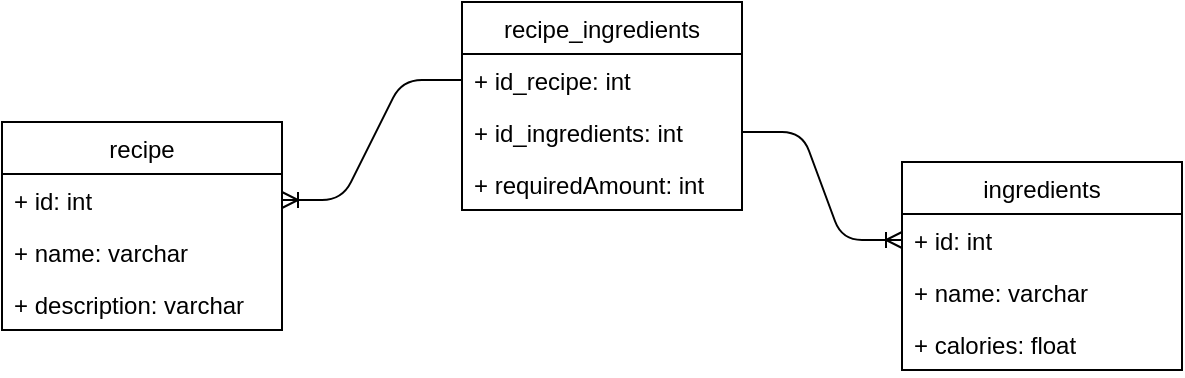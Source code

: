 <mxfile version="14.8.3" type="github">
  <diagram id="3Id29FnmtK9yHKQGpf35" name="Page-1">
    <mxGraphModel dx="931" dy="547" grid="1" gridSize="10" guides="1" tooltips="1" connect="1" arrows="1" fold="1" page="1" pageScale="1" pageWidth="827" pageHeight="1169" math="0" shadow="0">
      <root>
        <mxCell id="0" />
        <mxCell id="1" parent="0" />
        <mxCell id="1V_xxpfhJ0ZoRhkQnonP-43" value="recipe" style="swimlane;fontStyle=0;childLayout=stackLayout;horizontal=1;startSize=26;fillColor=none;horizontalStack=0;resizeParent=1;resizeParentMax=0;resizeLast=0;collapsible=1;marginBottom=0;" parent="1" vertex="1">
          <mxGeometry x="120" y="190" width="140" height="104" as="geometry" />
        </mxCell>
        <mxCell id="1V_xxpfhJ0ZoRhkQnonP-44" value="+ id: int" style="text;strokeColor=none;fillColor=none;align=left;verticalAlign=top;spacingLeft=4;spacingRight=4;overflow=hidden;rotatable=0;points=[[0,0.5],[1,0.5]];portConstraint=eastwest;" parent="1V_xxpfhJ0ZoRhkQnonP-43" vertex="1">
          <mxGeometry y="26" width="140" height="26" as="geometry" />
        </mxCell>
        <mxCell id="bCeWU-i-zlRj8WvyiCGV-1" value="+ name: varchar" style="text;strokeColor=none;fillColor=none;align=left;verticalAlign=top;spacingLeft=4;spacingRight=4;overflow=hidden;rotatable=0;points=[[0,0.5],[1,0.5]];portConstraint=eastwest;" vertex="1" parent="1V_xxpfhJ0ZoRhkQnonP-43">
          <mxGeometry y="52" width="140" height="26" as="geometry" />
        </mxCell>
        <mxCell id="bCeWU-i-zlRj8WvyiCGV-2" value="+ description: varchar" style="text;strokeColor=none;fillColor=none;align=left;verticalAlign=top;spacingLeft=4;spacingRight=4;overflow=hidden;rotatable=0;points=[[0,0.5],[1,0.5]];portConstraint=eastwest;" vertex="1" parent="1V_xxpfhJ0ZoRhkQnonP-43">
          <mxGeometry y="78" width="140" height="26" as="geometry" />
        </mxCell>
        <mxCell id="1V_xxpfhJ0ZoRhkQnonP-47" value="ingredients" style="swimlane;fontStyle=0;childLayout=stackLayout;horizontal=1;startSize=26;fillColor=none;horizontalStack=0;resizeParent=1;resizeParentMax=0;resizeLast=0;collapsible=1;marginBottom=0;" parent="1" vertex="1">
          <mxGeometry x="570" y="210" width="140" height="104" as="geometry" />
        </mxCell>
        <mxCell id="1V_xxpfhJ0ZoRhkQnonP-48" value="+ id: int" style="text;strokeColor=none;fillColor=none;align=left;verticalAlign=top;spacingLeft=4;spacingRight=4;overflow=hidden;rotatable=0;points=[[0,0.5],[1,0.5]];portConstraint=eastwest;" parent="1V_xxpfhJ0ZoRhkQnonP-47" vertex="1">
          <mxGeometry y="26" width="140" height="26" as="geometry" />
        </mxCell>
        <mxCell id="1V_xxpfhJ0ZoRhkQnonP-60" value="+ name: varchar" style="text;strokeColor=none;fillColor=none;align=left;verticalAlign=top;spacingLeft=4;spacingRight=4;overflow=hidden;rotatable=0;points=[[0,0.5],[1,0.5]];portConstraint=eastwest;" parent="1V_xxpfhJ0ZoRhkQnonP-47" vertex="1">
          <mxGeometry y="52" width="140" height="26" as="geometry" />
        </mxCell>
        <mxCell id="1V_xxpfhJ0ZoRhkQnonP-59" value="+ calories: float" style="text;strokeColor=none;fillColor=none;align=left;verticalAlign=top;spacingLeft=4;spacingRight=4;overflow=hidden;rotatable=0;points=[[0,0.5],[1,0.5]];portConstraint=eastwest;" parent="1V_xxpfhJ0ZoRhkQnonP-47" vertex="1">
          <mxGeometry y="78" width="140" height="26" as="geometry" />
        </mxCell>
        <mxCell id="1V_xxpfhJ0ZoRhkQnonP-50" value="recipe_ingredients" style="swimlane;fontStyle=0;childLayout=stackLayout;horizontal=1;startSize=26;fillColor=none;horizontalStack=0;resizeParent=1;resizeParentMax=0;resizeLast=0;collapsible=1;marginBottom=0;" parent="1" vertex="1">
          <mxGeometry x="350" y="130" width="140" height="104" as="geometry" />
        </mxCell>
        <mxCell id="1V_xxpfhJ0ZoRhkQnonP-51" value="+ id_recipe: int" style="text;strokeColor=none;fillColor=none;align=left;verticalAlign=top;spacingLeft=4;spacingRight=4;overflow=hidden;rotatable=0;points=[[0,0.5],[1,0.5]];portConstraint=eastwest;" parent="1V_xxpfhJ0ZoRhkQnonP-50" vertex="1">
          <mxGeometry y="26" width="140" height="26" as="geometry" />
        </mxCell>
        <mxCell id="1V_xxpfhJ0ZoRhkQnonP-52" value="+ id_ingredients: int" style="text;strokeColor=none;fillColor=none;align=left;verticalAlign=top;spacingLeft=4;spacingRight=4;overflow=hidden;rotatable=0;points=[[0,0.5],[1,0.5]];portConstraint=eastwest;" parent="1V_xxpfhJ0ZoRhkQnonP-50" vertex="1">
          <mxGeometry y="52" width="140" height="26" as="geometry" />
        </mxCell>
        <mxCell id="1V_xxpfhJ0ZoRhkQnonP-61" value="+ requiredAmount: int" style="text;strokeColor=none;fillColor=none;align=left;verticalAlign=top;spacingLeft=4;spacingRight=4;overflow=hidden;rotatable=0;points=[[0,0.5],[1,0.5]];portConstraint=eastwest;" parent="1V_xxpfhJ0ZoRhkQnonP-50" vertex="1">
          <mxGeometry y="78" width="140" height="26" as="geometry" />
        </mxCell>
        <mxCell id="1V_xxpfhJ0ZoRhkQnonP-54" value="" style="edgeStyle=entityRelationEdgeStyle;fontSize=12;html=1;endArrow=ERoneToMany;" parent="1" source="1V_xxpfhJ0ZoRhkQnonP-52" target="1V_xxpfhJ0ZoRhkQnonP-48" edge="1">
          <mxGeometry width="100" height="100" relative="1" as="geometry">
            <mxPoint x="450" y="467" as="sourcePoint" />
            <mxPoint x="540" y="431" as="targetPoint" />
          </mxGeometry>
        </mxCell>
        <mxCell id="1V_xxpfhJ0ZoRhkQnonP-55" value="" style="edgeStyle=entityRelationEdgeStyle;fontSize=12;html=1;endArrow=ERoneToMany;" parent="1" source="1V_xxpfhJ0ZoRhkQnonP-51" target="1V_xxpfhJ0ZoRhkQnonP-44" edge="1">
          <mxGeometry width="100" height="100" relative="1" as="geometry">
            <mxPoint x="310" y="290" as="sourcePoint" />
            <mxPoint x="230" y="270" as="targetPoint" />
          </mxGeometry>
        </mxCell>
      </root>
    </mxGraphModel>
  </diagram>
</mxfile>
